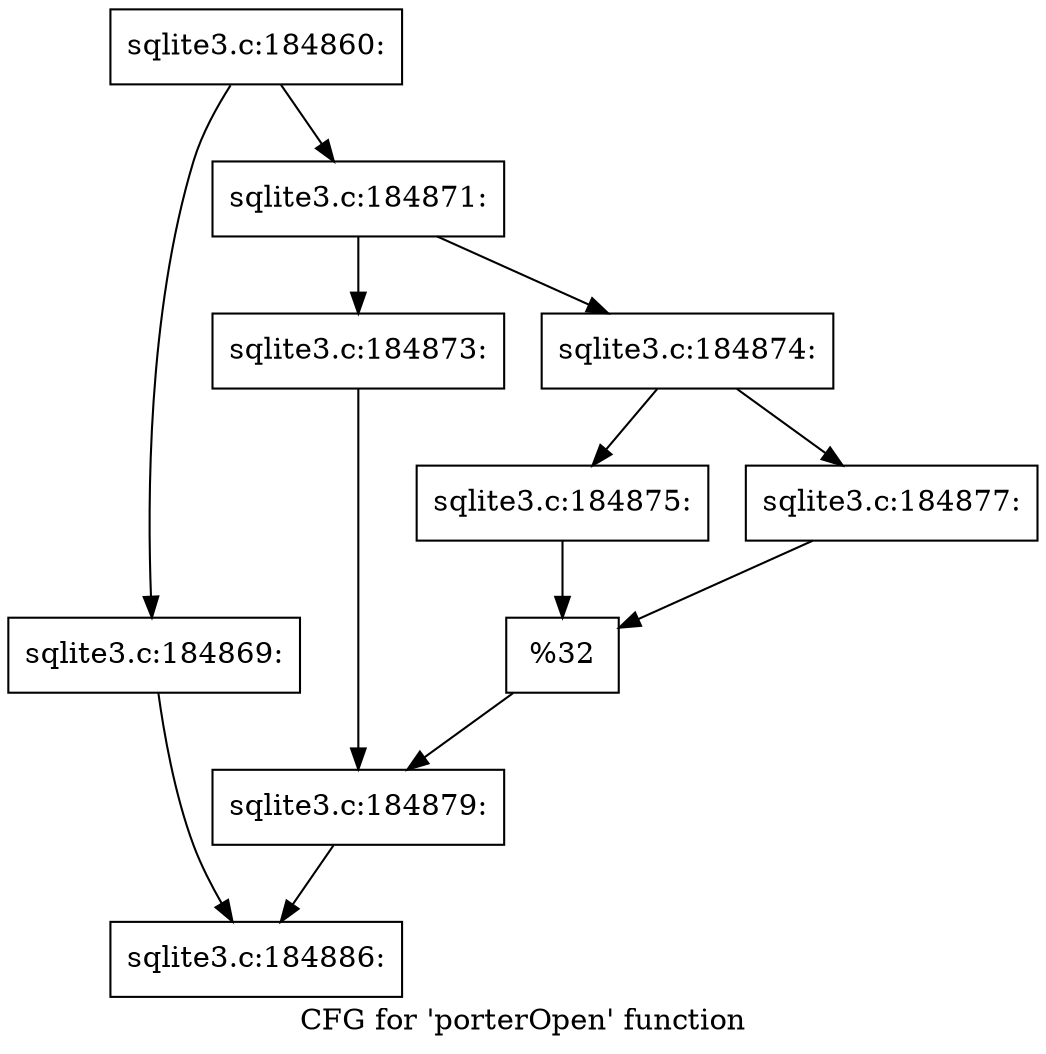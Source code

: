 digraph "CFG for 'porterOpen' function" {
	label="CFG for 'porterOpen' function";

	Node0x55c0fac654f0 [shape=record,label="{sqlite3.c:184860:}"];
	Node0x55c0fac654f0 -> Node0x55c0fac6aed0;
	Node0x55c0fac654f0 -> Node0x55c0fac6af20;
	Node0x55c0fac6aed0 [shape=record,label="{sqlite3.c:184869:}"];
	Node0x55c0fac6aed0 -> Node0x55c0fac67dd0;
	Node0x55c0fac6af20 [shape=record,label="{sqlite3.c:184871:}"];
	Node0x55c0fac6af20 -> Node0x55c0fac6b720;
	Node0x55c0fac6af20 -> Node0x55c0fac6b7c0;
	Node0x55c0fac6b720 [shape=record,label="{sqlite3.c:184873:}"];
	Node0x55c0fac6b720 -> Node0x55c0fac6b770;
	Node0x55c0fac6b7c0 [shape=record,label="{sqlite3.c:184874:}"];
	Node0x55c0fac6b7c0 -> Node0x55c0fac6beb0;
	Node0x55c0fac6b7c0 -> Node0x55c0fac6bf50;
	Node0x55c0fac6beb0 [shape=record,label="{sqlite3.c:184875:}"];
	Node0x55c0fac6beb0 -> Node0x55c0fac6bf00;
	Node0x55c0fac6bf50 [shape=record,label="{sqlite3.c:184877:}"];
	Node0x55c0fac6bf50 -> Node0x55c0fac6bf00;
	Node0x55c0fac6bf00 [shape=record,label="{%32}"];
	Node0x55c0fac6bf00 -> Node0x55c0fac6b770;
	Node0x55c0fac6b770 [shape=record,label="{sqlite3.c:184879:}"];
	Node0x55c0fac6b770 -> Node0x55c0fac67dd0;
	Node0x55c0fac67dd0 [shape=record,label="{sqlite3.c:184886:}"];
}
